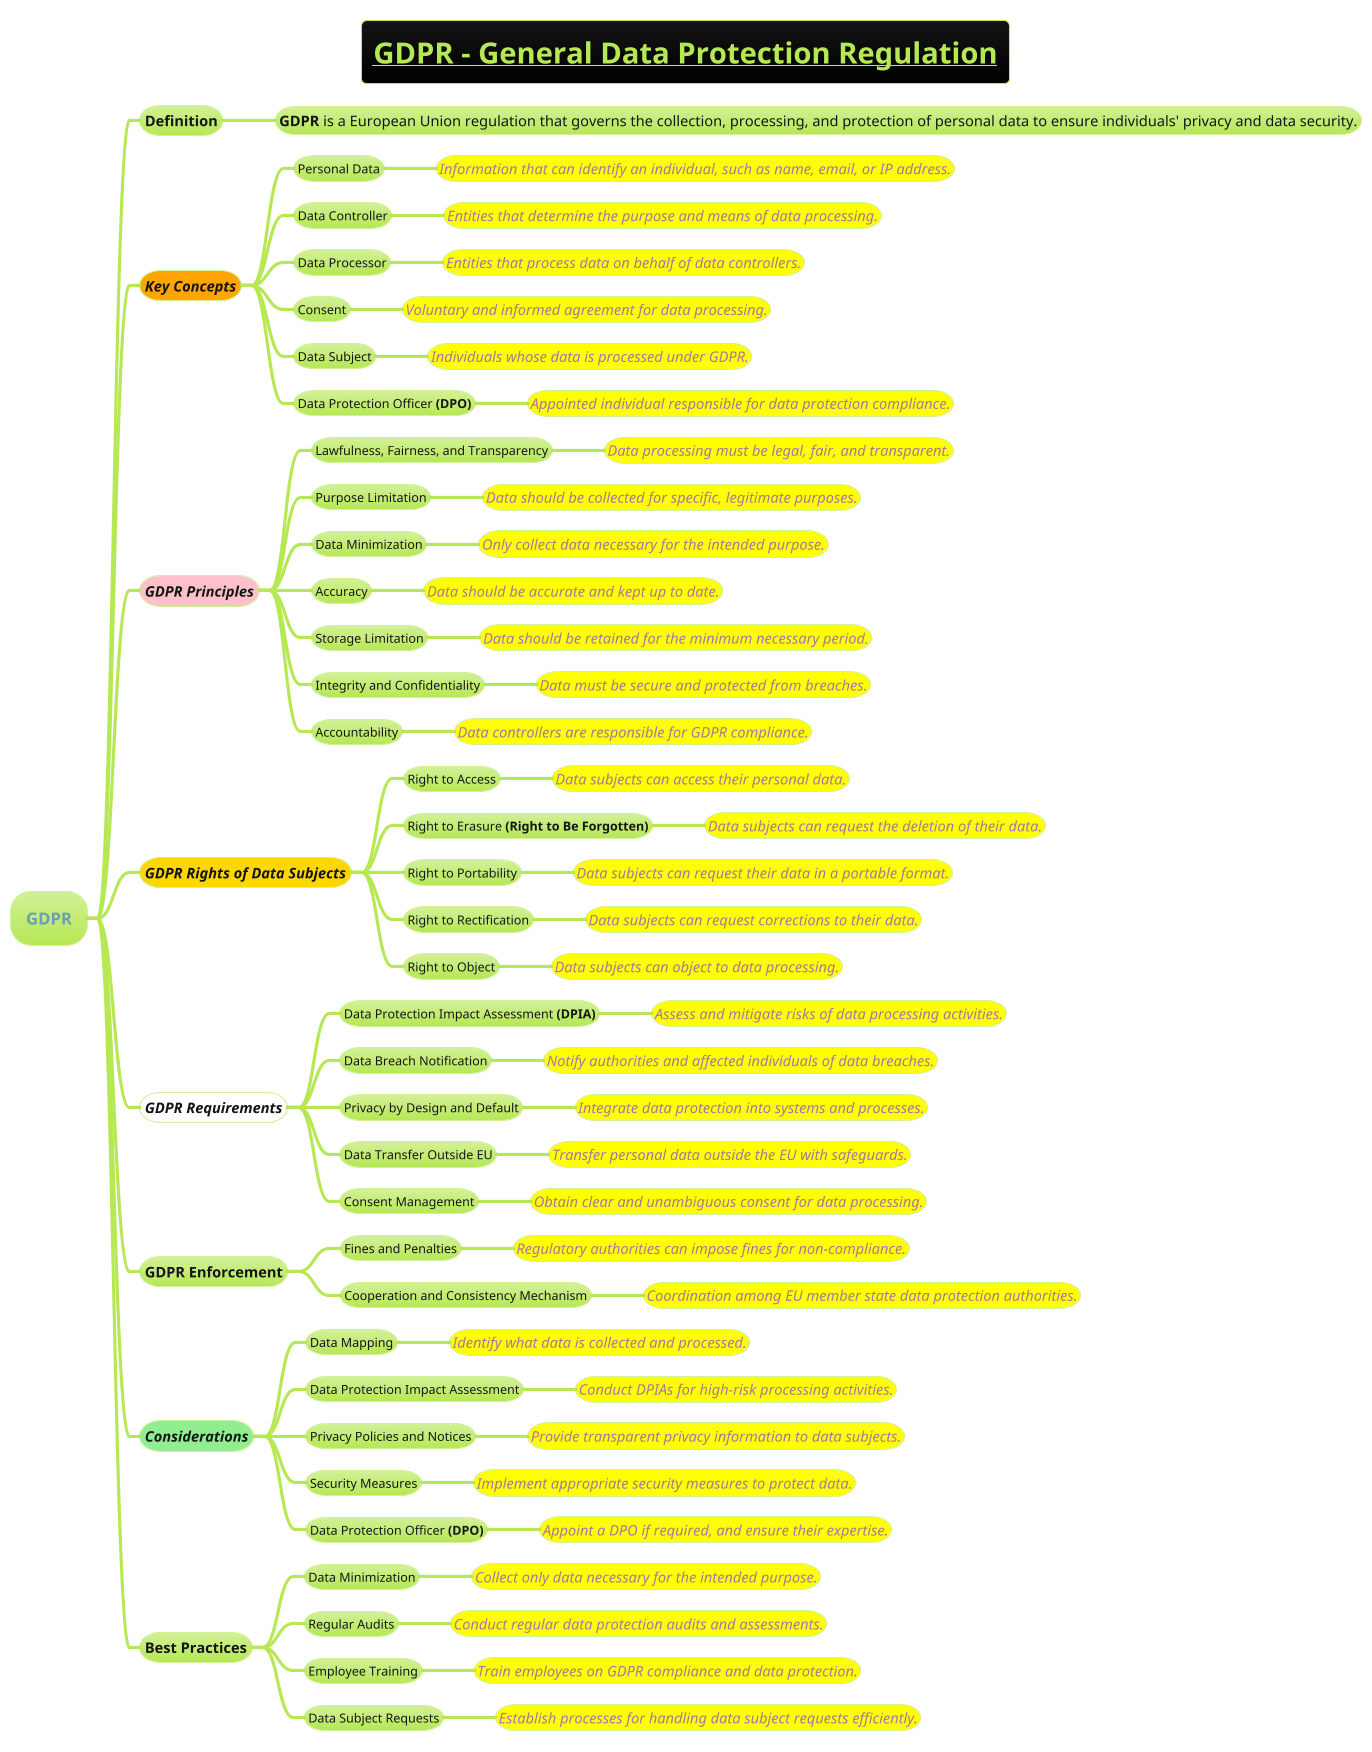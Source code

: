 @startmindmap
title =__GDPR - General Data Protection Regulation__
!theme hacker

* GDPR
** Definition
*** <size:14>**GDPR** is a European Union regulation that governs the collection, processing, and protection of personal data to ensure individuals' privacy and data security.

**[#orange] ==== Key Concepts
*** Personal Data
****[#yellow] ====<size:14>Information that can identify an individual, such as name, email, or IP address.
*** Data Controller
****[#yellow] ====<size:14>Entities that determine the purpose and means of data processing.
*** Data Processor
****[#yellow] ====<size:14>Entities that process data on behalf of data controllers.
*** Consent
****[#yellow] ====<size:14>Voluntary and informed agreement for data processing.
*** Data Subject
****[#yellow] ====<size:14>Individuals whose data is processed under GDPR.
*** Data Protection Officer **(DPO)**
****[#yellow] ====<size:14>Appointed individual responsible for data protection compliance.

**[#pink] ==== GDPR Principles
*** Lawfulness, Fairness, and Transparency
****[#yellow] ====<size:14>Data processing must be legal, fair, and transparent.
*** Purpose Limitation
****[#yellow] ====<size:14>Data should be collected for specific, legitimate purposes.
*** Data Minimization
****[#yellow] ====<size:14>Only collect data necessary for the intended purpose.
*** Accuracy
****[#yellow] ====<size:14>Data should be accurate and kept up to date.
*** Storage Limitation
****[#yellow] ====<size:14>Data should be retained for the minimum necessary period.
*** Integrity and Confidentiality
****[#yellow] ====<size:14>Data must be secure and protected from breaches.
*** Accountability
****[#yellow] ====<size:14>Data controllers are responsible for GDPR compliance.

**[#gold] ====GDPR Rights of Data Subjects
*** Right to Access
****[#yellow] ====<size:14>Data subjects can access their personal data.
*** Right to Erasure **(Right to Be Forgotten)**
****[#yellow] ====<size:14>Data subjects can request the deletion of their data.
*** Right to Portability
****[#yellow] ====<size:14>Data subjects can request their data in a portable format.
*** Right to Rectification
****[#yellow] ====<size:14>Data subjects can request corrections to their data.
*** Right to Object
****[#yellow] ====<size:14>Data subjects can object to data processing.

**[#white] ====GDPR Requirements
*** Data Protection Impact Assessment **(DPIA)**
****[#yellow] ====<size:14>Assess and mitigate risks of data processing activities.
*** Data Breach Notification
****[#yellow] ====<size:14>Notify authorities and affected individuals of data breaches.
*** Privacy by Design and Default
****[#yellow] ====<size:14>Integrate data protection into systems and processes.
*** Data Transfer Outside EU
****[#yellow] ====<size:14>Transfer personal data outside the EU with safeguards.
*** Consent Management
****[#yellow] ====<size:14>Obtain clear and unambiguous consent for data processing.

** GDPR Enforcement
*** Fines and Penalties
****[#yellow] ====<size:14>Regulatory authorities can impose fines for non-compliance.
*** Cooperation and Consistency Mechanism
****[#yellow] ====<size:14>Coordination among EU member state data protection authorities.

**[#lightgreen] ====Considerations
*** Data Mapping
****[#yellow] ====<size:14>Identify what data is collected and processed.
*** Data Protection Impact Assessment
****[#yellow] ====<size:14>Conduct DPIAs for high-risk processing activities.
*** Privacy Policies and Notices
****[#yellow] ====<size:14>Provide transparent privacy information to data subjects.
*** Security Measures
****[#yellow] ====<size:14>Implement appropriate security measures to protect data.

*** Data Protection Officer **(DPO)**
****[#yellow] ====<size:14>Appoint a DPO if required, and ensure their expertise.

** Best Practices
*** Data Minimization
****[#yellow] ====<size:14>Collect only data necessary for the intended purpose.
*** Regular Audits
****[#yellow] ====<size:14>Conduct regular data protection audits and assessments.
*** Employee Training
****[#yellow] ====<size:14>Train employees on GDPR compliance and data protection.
*** Data Subject Requests
****[#yellow] ====<size:14>Establish processes for handling data subject requests efficiently.

@endmindmap
